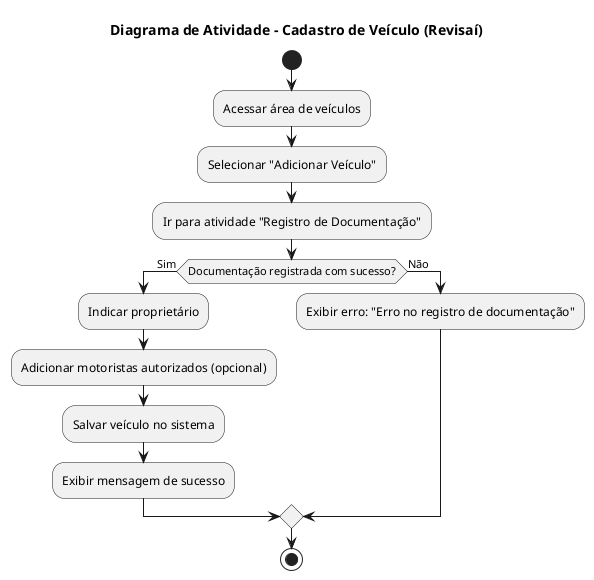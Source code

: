 @startuml
title Diagrama de Atividade - Cadastro de Veículo (Revisaí)
start
:Acessar área de veículos;
:Selecionar "Adicionar Veículo";
:Ir para atividade "Registro de Documentação";
if (Documentação registrada com sucesso?) then (Sim)
:Indicar proprietário;
:Adicionar motoristas autorizados (opcional);
:Salvar veículo no sistema;
:Exibir mensagem de sucesso;
else (Não)
:Exibir erro: "Erro no registro de documentação";
endif
stop
@enduml